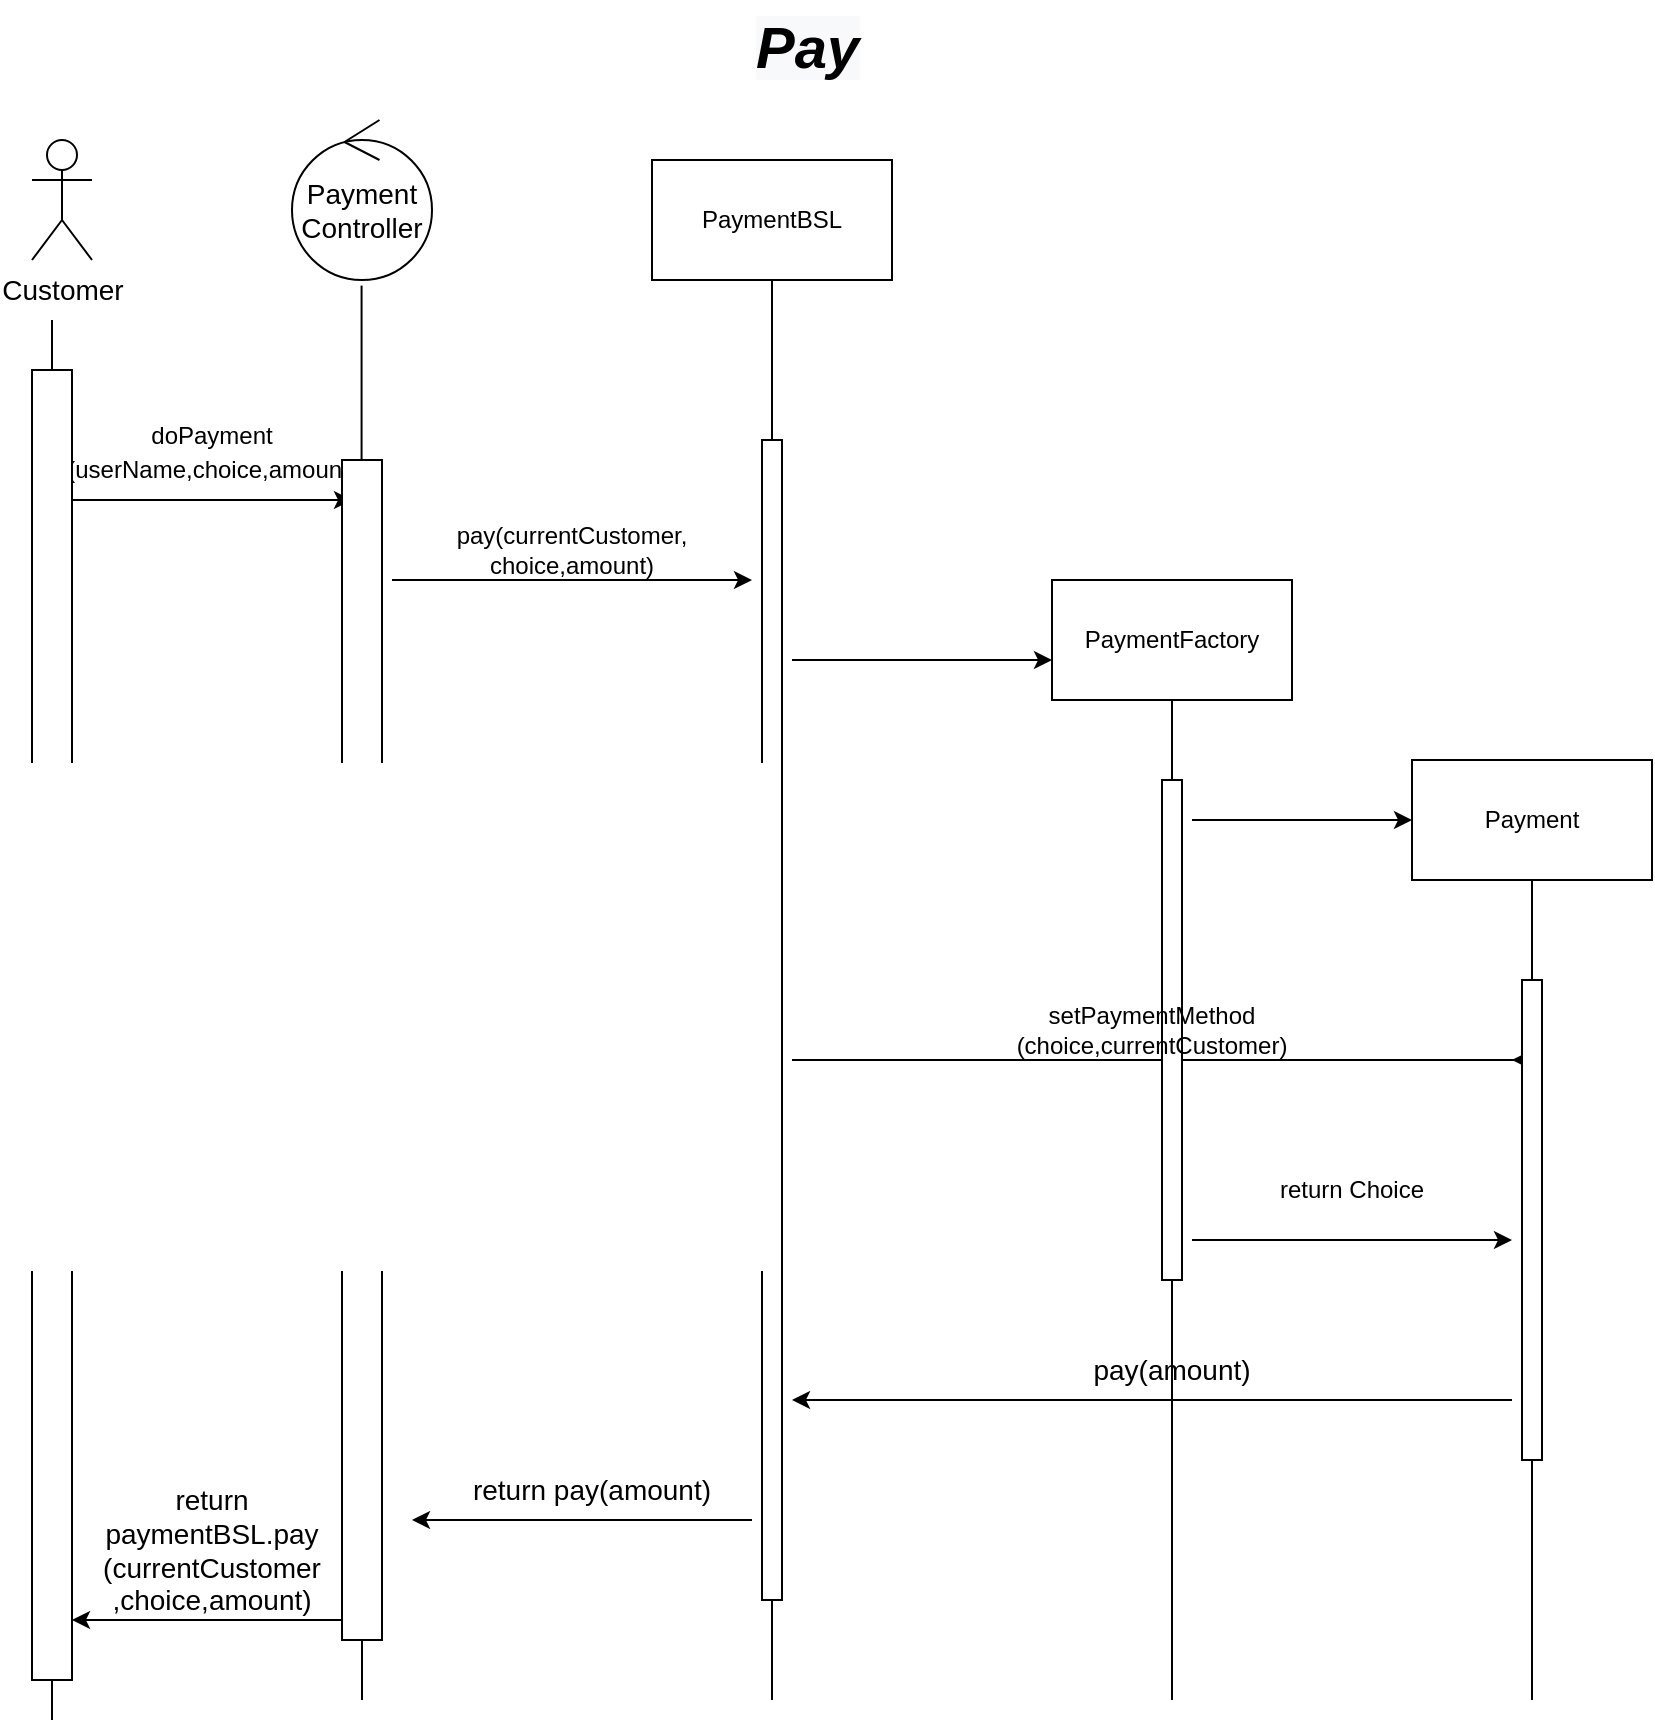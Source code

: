 <mxfile version="20.6.2" type="device"><diagram id="efg2P_O1IsF3sw-OO2_4" name="Page-1"><mxGraphModel dx="1024" dy="612" grid="1" gridSize="10" guides="1" tooltips="1" connect="1" arrows="1" fold="1" page="1" pageScale="1" pageWidth="850" pageHeight="1100" math="0" shadow="0"><root><mxCell id="0"/><mxCell id="1" parent="0"/><mxCell id="AKysWoIc1uO6OU4hmM0d-1" value="Customer" style="shape=umlActor;verticalLabelPosition=bottom;verticalAlign=top;html=1;fontSize=14;" vertex="1" parent="1"><mxGeometry x="90" y="100" width="30" height="60" as="geometry"/></mxCell><mxCell id="AKysWoIc1uO6OU4hmM0d-2" value="" style="endArrow=none;html=1;rounded=0;fontSize=14;" edge="1" parent="1"><mxGeometry width="50" height="50" relative="1" as="geometry"><mxPoint x="100" y="890" as="sourcePoint"/><mxPoint x="100" y="190" as="targetPoint"/></mxGeometry></mxCell><mxCell id="AKysWoIc1uO6OU4hmM0d-3" value="Payment&lt;br&gt;Controller" style="ellipse;shape=umlControl;whiteSpace=wrap;html=1;fontSize=14;" vertex="1" parent="1"><mxGeometry x="220" y="90" width="70" height="80" as="geometry"/></mxCell><mxCell id="AKysWoIc1uO6OU4hmM0d-4" value="" style="endArrow=none;html=1;rounded=0;fontSize=14;entryX=0.497;entryY=1.035;entryDx=0;entryDy=0;entryPerimeter=0;startArrow=none;" edge="1" parent="1" source="AKysWoIc1uO6OU4hmM0d-27" target="AKysWoIc1uO6OU4hmM0d-3"><mxGeometry width="50" height="50" relative="1" as="geometry"><mxPoint x="255" y="880" as="sourcePoint"/><mxPoint x="254.5" y="180" as="targetPoint"/></mxGeometry></mxCell><mxCell id="AKysWoIc1uO6OU4hmM0d-5" value="" style="endArrow=classic;html=1;rounded=0;fontSize=14;" edge="1" parent="1"><mxGeometry width="50" height="50" relative="1" as="geometry"><mxPoint x="110" y="280" as="sourcePoint"/><mxPoint x="250" y="280" as="targetPoint"/></mxGeometry></mxCell><mxCell id="AKysWoIc1uO6OU4hmM0d-6" value="&lt;font style=&quot;font-size: 12px;&quot;&gt;doPayment&lt;br&gt;(userName,choice,amount)&lt;/font&gt;" style="text;html=1;strokeColor=none;fillColor=none;align=center;verticalAlign=middle;whiteSpace=wrap;rounded=0;fontSize=14;" vertex="1" parent="1"><mxGeometry x="150" y="240" width="60" height="30" as="geometry"/></mxCell><mxCell id="AKysWoIc1uO6OU4hmM0d-7" value="PaymentBSL" style="rounded=0;whiteSpace=wrap;html=1;fontSize=12;" vertex="1" parent="1"><mxGeometry x="400" y="110" width="120" height="60" as="geometry"/></mxCell><mxCell id="AKysWoIc1uO6OU4hmM0d-8" value="" style="endArrow=none;html=1;rounded=0;fontSize=14;entryX=0.5;entryY=1;entryDx=0;entryDy=0;startArrow=none;" edge="1" parent="1" source="AKysWoIc1uO6OU4hmM0d-29" target="AKysWoIc1uO6OU4hmM0d-7"><mxGeometry width="50" height="50" relative="1" as="geometry"><mxPoint x="460" y="880" as="sourcePoint"/><mxPoint x="459.5" y="180" as="targetPoint"/></mxGeometry></mxCell><mxCell id="AKysWoIc1uO6OU4hmM0d-9" value="" style="endArrow=classic;html=1;rounded=0;fontSize=12;" edge="1" parent="1"><mxGeometry width="50" height="50" relative="1" as="geometry"><mxPoint x="270" y="320" as="sourcePoint"/><mxPoint x="450" y="320" as="targetPoint"/></mxGeometry></mxCell><mxCell id="AKysWoIc1uO6OU4hmM0d-10" value="&lt;blockquote style=&quot;margin: 0 0 0 40px; border: none; padding: 0px;&quot;&gt;pay(currentCustomer,&lt;/blockquote&gt;&lt;blockquote style=&quot;margin: 0 0 0 40px; border: none; padding: 0px;&quot;&gt;choice,amount)&lt;/blockquote&gt;" style="text;html=1;strokeColor=none;fillColor=none;align=center;verticalAlign=middle;whiteSpace=wrap;rounded=0;fontSize=12;" vertex="1" parent="1"><mxGeometry x="310" y="290" width="60" height="30" as="geometry"/></mxCell><mxCell id="AKysWoIc1uO6OU4hmM0d-11" value="" style="endArrow=classic;html=1;rounded=0;fontSize=12;" edge="1" parent="1"><mxGeometry width="50" height="50" relative="1" as="geometry"><mxPoint x="470" y="360" as="sourcePoint"/><mxPoint x="600" y="360" as="targetPoint"/></mxGeometry></mxCell><mxCell id="AKysWoIc1uO6OU4hmM0d-12" value="PaymentFactory" style="rounded=0;whiteSpace=wrap;html=1;fontSize=12;" vertex="1" parent="1"><mxGeometry x="600" y="320" width="120" height="60" as="geometry"/></mxCell><mxCell id="AKysWoIc1uO6OU4hmM0d-13" value="" style="endArrow=none;html=1;rounded=0;fontSize=12;entryX=0.5;entryY=1;entryDx=0;entryDy=0;startArrow=none;" edge="1" parent="1" source="AKysWoIc1uO6OU4hmM0d-33" target="AKysWoIc1uO6OU4hmM0d-12"><mxGeometry width="50" height="50" relative="1" as="geometry"><mxPoint x="660" y="880" as="sourcePoint"/><mxPoint x="450" y="380" as="targetPoint"/></mxGeometry></mxCell><mxCell id="AKysWoIc1uO6OU4hmM0d-14" value="" style="endArrow=classic;html=1;rounded=0;fontSize=12;" edge="1" parent="1" target="AKysWoIc1uO6OU4hmM0d-15"><mxGeometry width="50" height="50" relative="1" as="geometry"><mxPoint x="670" y="440" as="sourcePoint"/><mxPoint x="760" y="440" as="targetPoint"/></mxGeometry></mxCell><mxCell id="AKysWoIc1uO6OU4hmM0d-15" value="Payment" style="rounded=0;whiteSpace=wrap;html=1;fontSize=12;" vertex="1" parent="1"><mxGeometry x="780" y="410" width="120" height="60" as="geometry"/></mxCell><mxCell id="AKysWoIc1uO6OU4hmM0d-16" value="" style="endArrow=none;html=1;rounded=0;fontSize=12;entryX=0.5;entryY=1;entryDx=0;entryDy=0;" edge="1" parent="1" target="AKysWoIc1uO6OU4hmM0d-15"><mxGeometry width="50" height="50" relative="1" as="geometry"><mxPoint x="840" y="880" as="sourcePoint"/><mxPoint x="450" y="650" as="targetPoint"/></mxGeometry></mxCell><mxCell id="AKysWoIc1uO6OU4hmM0d-17" value="" style="endArrow=classic;html=1;rounded=0;fontSize=12;startArrow=none;" edge="1" parent="1" source="AKysWoIc1uO6OU4hmM0d-31"><mxGeometry width="50" height="50" relative="1" as="geometry"><mxPoint x="470" y="560" as="sourcePoint"/><mxPoint x="830" y="560" as="targetPoint"/></mxGeometry></mxCell><mxCell id="AKysWoIc1uO6OU4hmM0d-18" value="return Choice" style="text;html=1;strokeColor=none;fillColor=none;align=center;verticalAlign=middle;whiteSpace=wrap;rounded=0;fontSize=12;" vertex="1" parent="1"><mxGeometry x="695" y="610" width="110" height="30" as="geometry"/></mxCell><mxCell id="AKysWoIc1uO6OU4hmM0d-19" value="" style="endArrow=classic;html=1;rounded=0;fontSize=12;" edge="1" parent="1"><mxGeometry width="50" height="50" relative="1" as="geometry"><mxPoint x="670" y="650" as="sourcePoint"/><mxPoint x="830" y="650" as="targetPoint"/></mxGeometry></mxCell><mxCell id="AKysWoIc1uO6OU4hmM0d-20" value="" style="endArrow=classic;html=1;rounded=0;fontSize=12;" edge="1" parent="1"><mxGeometry width="50" height="50" relative="1" as="geometry"><mxPoint x="830" y="730" as="sourcePoint"/><mxPoint x="470" y="730" as="targetPoint"/></mxGeometry></mxCell><mxCell id="AKysWoIc1uO6OU4hmM0d-21" value="&lt;font style=&quot;font-size: 14px;&quot;&gt;pay(amount)&lt;/font&gt;" style="text;html=1;strokeColor=none;fillColor=none;align=center;verticalAlign=middle;whiteSpace=wrap;rounded=0;fontSize=12;" vertex="1" parent="1"><mxGeometry x="630" y="700" width="60" height="30" as="geometry"/></mxCell><mxCell id="AKysWoIc1uO6OU4hmM0d-22" value="" style="endArrow=classic;html=1;rounded=0;fontSize=14;" edge="1" parent="1"><mxGeometry width="50" height="50" relative="1" as="geometry"><mxPoint x="450" y="790" as="sourcePoint"/><mxPoint x="280" y="790" as="targetPoint"/></mxGeometry></mxCell><mxCell id="AKysWoIc1uO6OU4hmM0d-23" value="return pay(amount)" style="text;html=1;strokeColor=none;fillColor=none;align=center;verticalAlign=middle;whiteSpace=wrap;rounded=0;fontSize=14;" vertex="1" parent="1"><mxGeometry x="300" y="760" width="140" height="30" as="geometry"/></mxCell><mxCell id="AKysWoIc1uO6OU4hmM0d-24" value="" style="endArrow=classic;html=1;rounded=0;fontSize=14;" edge="1" parent="1"><mxGeometry width="50" height="50" relative="1" as="geometry"><mxPoint x="250" y="840" as="sourcePoint"/><mxPoint x="110" y="840" as="targetPoint"/></mxGeometry></mxCell><mxCell id="AKysWoIc1uO6OU4hmM0d-25" value="return paymentBSL.pay&lt;br&gt;(currentCustomer&lt;br&gt;,choice,amount)" style="text;html=1;strokeColor=none;fillColor=none;align=center;verticalAlign=middle;whiteSpace=wrap;rounded=0;fontSize=14;" vertex="1" parent="1"><mxGeometry x="150" y="790" width="60" height="30" as="geometry"/></mxCell><mxCell id="AKysWoIc1uO6OU4hmM0d-26" value="" style="html=1;points=[];perimeter=orthogonalPerimeter;fontSize=14;" vertex="1" parent="1"><mxGeometry x="90" y="215" width="20" height="655" as="geometry"/></mxCell><mxCell id="AKysWoIc1uO6OU4hmM0d-27" value="" style="html=1;points=[];perimeter=orthogonalPerimeter;fontSize=14;" vertex="1" parent="1"><mxGeometry x="245" y="260" width="20" height="590" as="geometry"/></mxCell><mxCell id="AKysWoIc1uO6OU4hmM0d-28" value="" style="endArrow=none;html=1;rounded=0;fontSize=14;" edge="1" parent="1" target="AKysWoIc1uO6OU4hmM0d-27"><mxGeometry width="50" height="50" relative="1" as="geometry"><mxPoint x="255" y="880" as="sourcePoint"/><mxPoint x="254.79" y="172.8" as="targetPoint"/></mxGeometry></mxCell><mxCell id="AKysWoIc1uO6OU4hmM0d-29" value="" style="html=1;points=[];perimeter=orthogonalPerimeter;fontSize=14;" vertex="1" parent="1"><mxGeometry x="455" y="250" width="10" height="580" as="geometry"/></mxCell><mxCell id="AKysWoIc1uO6OU4hmM0d-30" value="" style="endArrow=none;html=1;rounded=0;fontSize=14;entryX=0.5;entryY=1;entryDx=0;entryDy=0;" edge="1" parent="1" target="AKysWoIc1uO6OU4hmM0d-29"><mxGeometry width="50" height="50" relative="1" as="geometry"><mxPoint x="460" y="880.0" as="sourcePoint"/><mxPoint x="460" y="170" as="targetPoint"/></mxGeometry></mxCell><mxCell id="AKysWoIc1uO6OU4hmM0d-31" value="" style="html=1;points=[];perimeter=orthogonalPerimeter;fontSize=14;" vertex="1" parent="1"><mxGeometry x="835" y="520" width="10" height="240" as="geometry"/></mxCell><mxCell id="AKysWoIc1uO6OU4hmM0d-32" value="" style="endArrow=none;html=1;rounded=0;fontSize=12;" edge="1" parent="1" target="AKysWoIc1uO6OU4hmM0d-31"><mxGeometry width="50" height="50" relative="1" as="geometry"><mxPoint x="470" y="560" as="sourcePoint"/><mxPoint x="830" y="560" as="targetPoint"/></mxGeometry></mxCell><mxCell id="AKysWoIc1uO6OU4hmM0d-33" value="" style="html=1;points=[];perimeter=orthogonalPerimeter;fontSize=14;" vertex="1" parent="1"><mxGeometry x="655" y="420" width="10" height="250" as="geometry"/></mxCell><mxCell id="AKysWoIc1uO6OU4hmM0d-34" value="" style="endArrow=none;html=1;rounded=0;fontSize=12;entryX=0.5;entryY=1;entryDx=0;entryDy=0;" edge="1" parent="1" target="AKysWoIc1uO6OU4hmM0d-33"><mxGeometry width="50" height="50" relative="1" as="geometry"><mxPoint x="660" y="880.0" as="sourcePoint"/><mxPoint x="660" y="380" as="targetPoint"/></mxGeometry></mxCell><mxCell id="AKysWoIc1uO6OU4hmM0d-35" value="setPaymentMethod&lt;br&gt;(choice,currentCustomer)" style="text;html=1;strokeColor=none;fillColor=none;align=center;verticalAlign=middle;whiteSpace=wrap;rounded=0;fontSize=12;" vertex="1" parent="1"><mxGeometry x="620" y="530" width="60" height="30" as="geometry"/></mxCell><mxCell id="AKysWoIc1uO6OU4hmM0d-36" value="&lt;i style=&quot;color: rgb(0, 0, 0); font-family: Helvetica; font-size: 29px; font-variant-ligatures: normal; font-variant-caps: normal; font-weight: 400; letter-spacing: normal; orphans: 2; text-align: center; text-indent: 0px; text-transform: none; widows: 2; word-spacing: 0px; -webkit-text-stroke-width: 0px; background-color: rgb(248, 249, 250); text-decoration-thickness: initial; text-decoration-style: initial; text-decoration-color: initial;&quot;&gt;&lt;b&gt;Pay&lt;/b&gt;&lt;/i&gt;" style="text;whiteSpace=wrap;html=1;fontSize=29;" vertex="1" parent="1"><mxGeometry x="450" y="30" width="170" height="60" as="geometry"/></mxCell></root></mxGraphModel></diagram></mxfile>